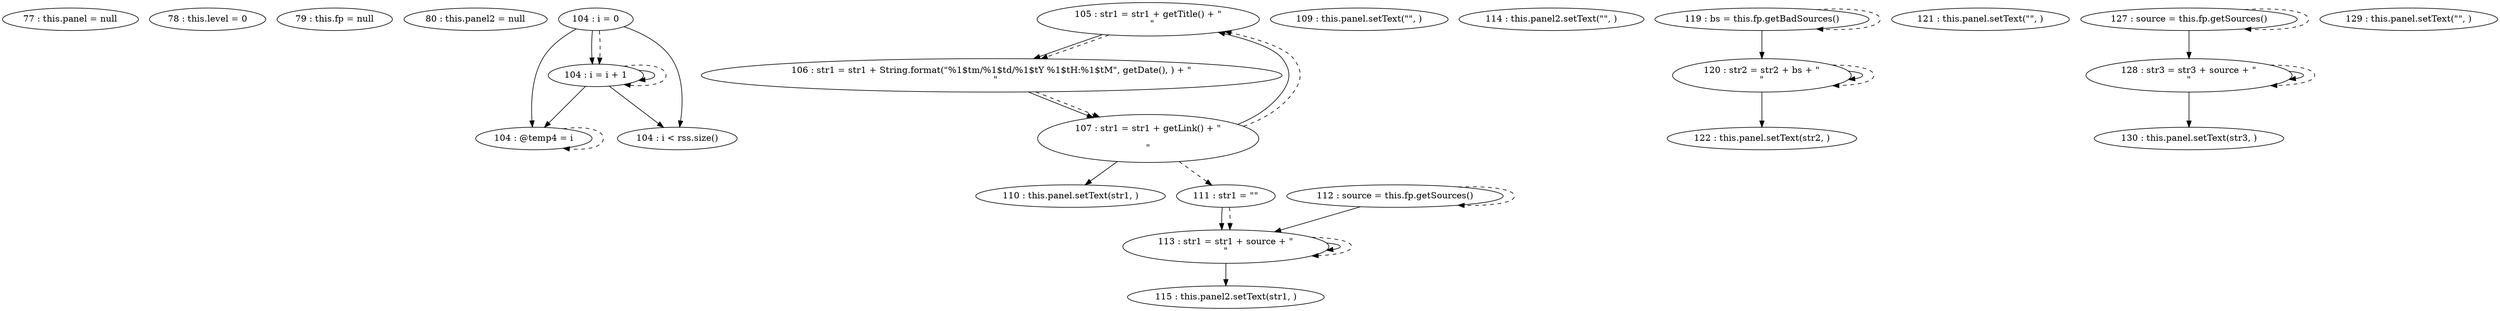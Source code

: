 digraph G {
"77 : this.panel = null"
"78 : this.level = 0"
"79 : this.fp = null"
"80 : this.panel2 = null"
"104 : i = 0"
"104 : i = 0" -> "104 : i = i + 1"
"104 : i = 0" -> "104 : @temp4 = i"
"104 : i = 0" -> "104 : i < rss.size()"
"104 : i = 0" -> "104 : i = i + 1" [style=dashed]
"104 : i < rss.size()"
"105 : str1 = str1 + getTitle() + \"\n   \""
"105 : str1 = str1 + getTitle() + \"\n   \"" -> "106 : str1 = str1 + String.format(\"%1$tm/%1$td/%1$tY %1$tH:%1$tM\", getDate(), ) + \"\n   \""
"105 : str1 = str1 + getTitle() + \"\n   \"" -> "106 : str1 = str1 + String.format(\"%1$tm/%1$td/%1$tY %1$tH:%1$tM\", getDate(), ) + \"\n   \"" [style=dashed]
"106 : str1 = str1 + String.format(\"%1$tm/%1$td/%1$tY %1$tH:%1$tM\", getDate(), ) + \"\n   \""
"106 : str1 = str1 + String.format(\"%1$tm/%1$td/%1$tY %1$tH:%1$tM\", getDate(), ) + \"\n   \"" -> "107 : str1 = str1 + getLink() + \"\n\n\""
"106 : str1 = str1 + String.format(\"%1$tm/%1$td/%1$tY %1$tH:%1$tM\", getDate(), ) + \"\n   \"" -> "107 : str1 = str1 + getLink() + \"\n\n\"" [style=dashed]
"107 : str1 = str1 + getLink() + \"\n\n\""
"107 : str1 = str1 + getLink() + \"\n\n\"" -> "105 : str1 = str1 + getTitle() + \"\n   \""
"107 : str1 = str1 + getLink() + \"\n\n\"" -> "110 : this.panel.setText(str1, )"
"107 : str1 = str1 + getLink() + \"\n\n\"" -> "111 : str1 = \"\"" [style=dashed]
"107 : str1 = str1 + getLink() + \"\n\n\"" -> "105 : str1 = str1 + getTitle() + \"\n   \"" [style=dashed]
"104 : @temp4 = i"
"104 : @temp4 = i" -> "104 : @temp4 = i" [style=dashed]
"104 : i = i + 1"
"104 : i = i + 1" -> "104 : i = i + 1"
"104 : i = i + 1" -> "104 : @temp4 = i"
"104 : i = i + 1" -> "104 : i < rss.size()"
"104 : i = i + 1" -> "104 : i = i + 1" [style=dashed]
"109 : this.panel.setText(\"\", )"
"110 : this.panel.setText(str1, )"
"111 : str1 = \"\""
"111 : str1 = \"\"" -> "113 : str1 = str1 + source + \"\n\""
"111 : str1 = \"\"" -> "113 : str1 = str1 + source + \"\n\"" [style=dashed]
"112 : source = this.fp.getSources()"
"112 : source = this.fp.getSources()" -> "113 : str1 = str1 + source + \"\n\""
"112 : source = this.fp.getSources()" -> "112 : source = this.fp.getSources()" [style=dashed]
"113 : str1 = str1 + source + \"\n\""
"113 : str1 = str1 + source + \"\n\"" -> "113 : str1 = str1 + source + \"\n\""
"113 : str1 = str1 + source + \"\n\"" -> "115 : this.panel2.setText(str1, )"
"113 : str1 = str1 + source + \"\n\"" -> "113 : str1 = str1 + source + \"\n\"" [style=dashed]
"114 : this.panel2.setText(\"\", )"
"115 : this.panel2.setText(str1, )"
"119 : bs = this.fp.getBadSources()"
"119 : bs = this.fp.getBadSources()" -> "120 : str2 = str2 + bs + \"\n\""
"119 : bs = this.fp.getBadSources()" -> "119 : bs = this.fp.getBadSources()" [style=dashed]
"120 : str2 = str2 + bs + \"\n\""
"120 : str2 = str2 + bs + \"\n\"" -> "120 : str2 = str2 + bs + \"\n\""
"120 : str2 = str2 + bs + \"\n\"" -> "122 : this.panel.setText(str2, )"
"120 : str2 = str2 + bs + \"\n\"" -> "120 : str2 = str2 + bs + \"\n\"" [style=dashed]
"121 : this.panel.setText(\"\", )"
"122 : this.panel.setText(str2, )"
"127 : source = this.fp.getSources()"
"127 : source = this.fp.getSources()" -> "128 : str3 = str3 + source + \"\n\""
"127 : source = this.fp.getSources()" -> "127 : source = this.fp.getSources()" [style=dashed]
"128 : str3 = str3 + source + \"\n\""
"128 : str3 = str3 + source + \"\n\"" -> "130 : this.panel.setText(str3, )"
"128 : str3 = str3 + source + \"\n\"" -> "128 : str3 = str3 + source + \"\n\""
"128 : str3 = str3 + source + \"\n\"" -> "128 : str3 = str3 + source + \"\n\"" [style=dashed]
"129 : this.panel.setText(\"\", )"
"130 : this.panel.setText(str3, )"
}